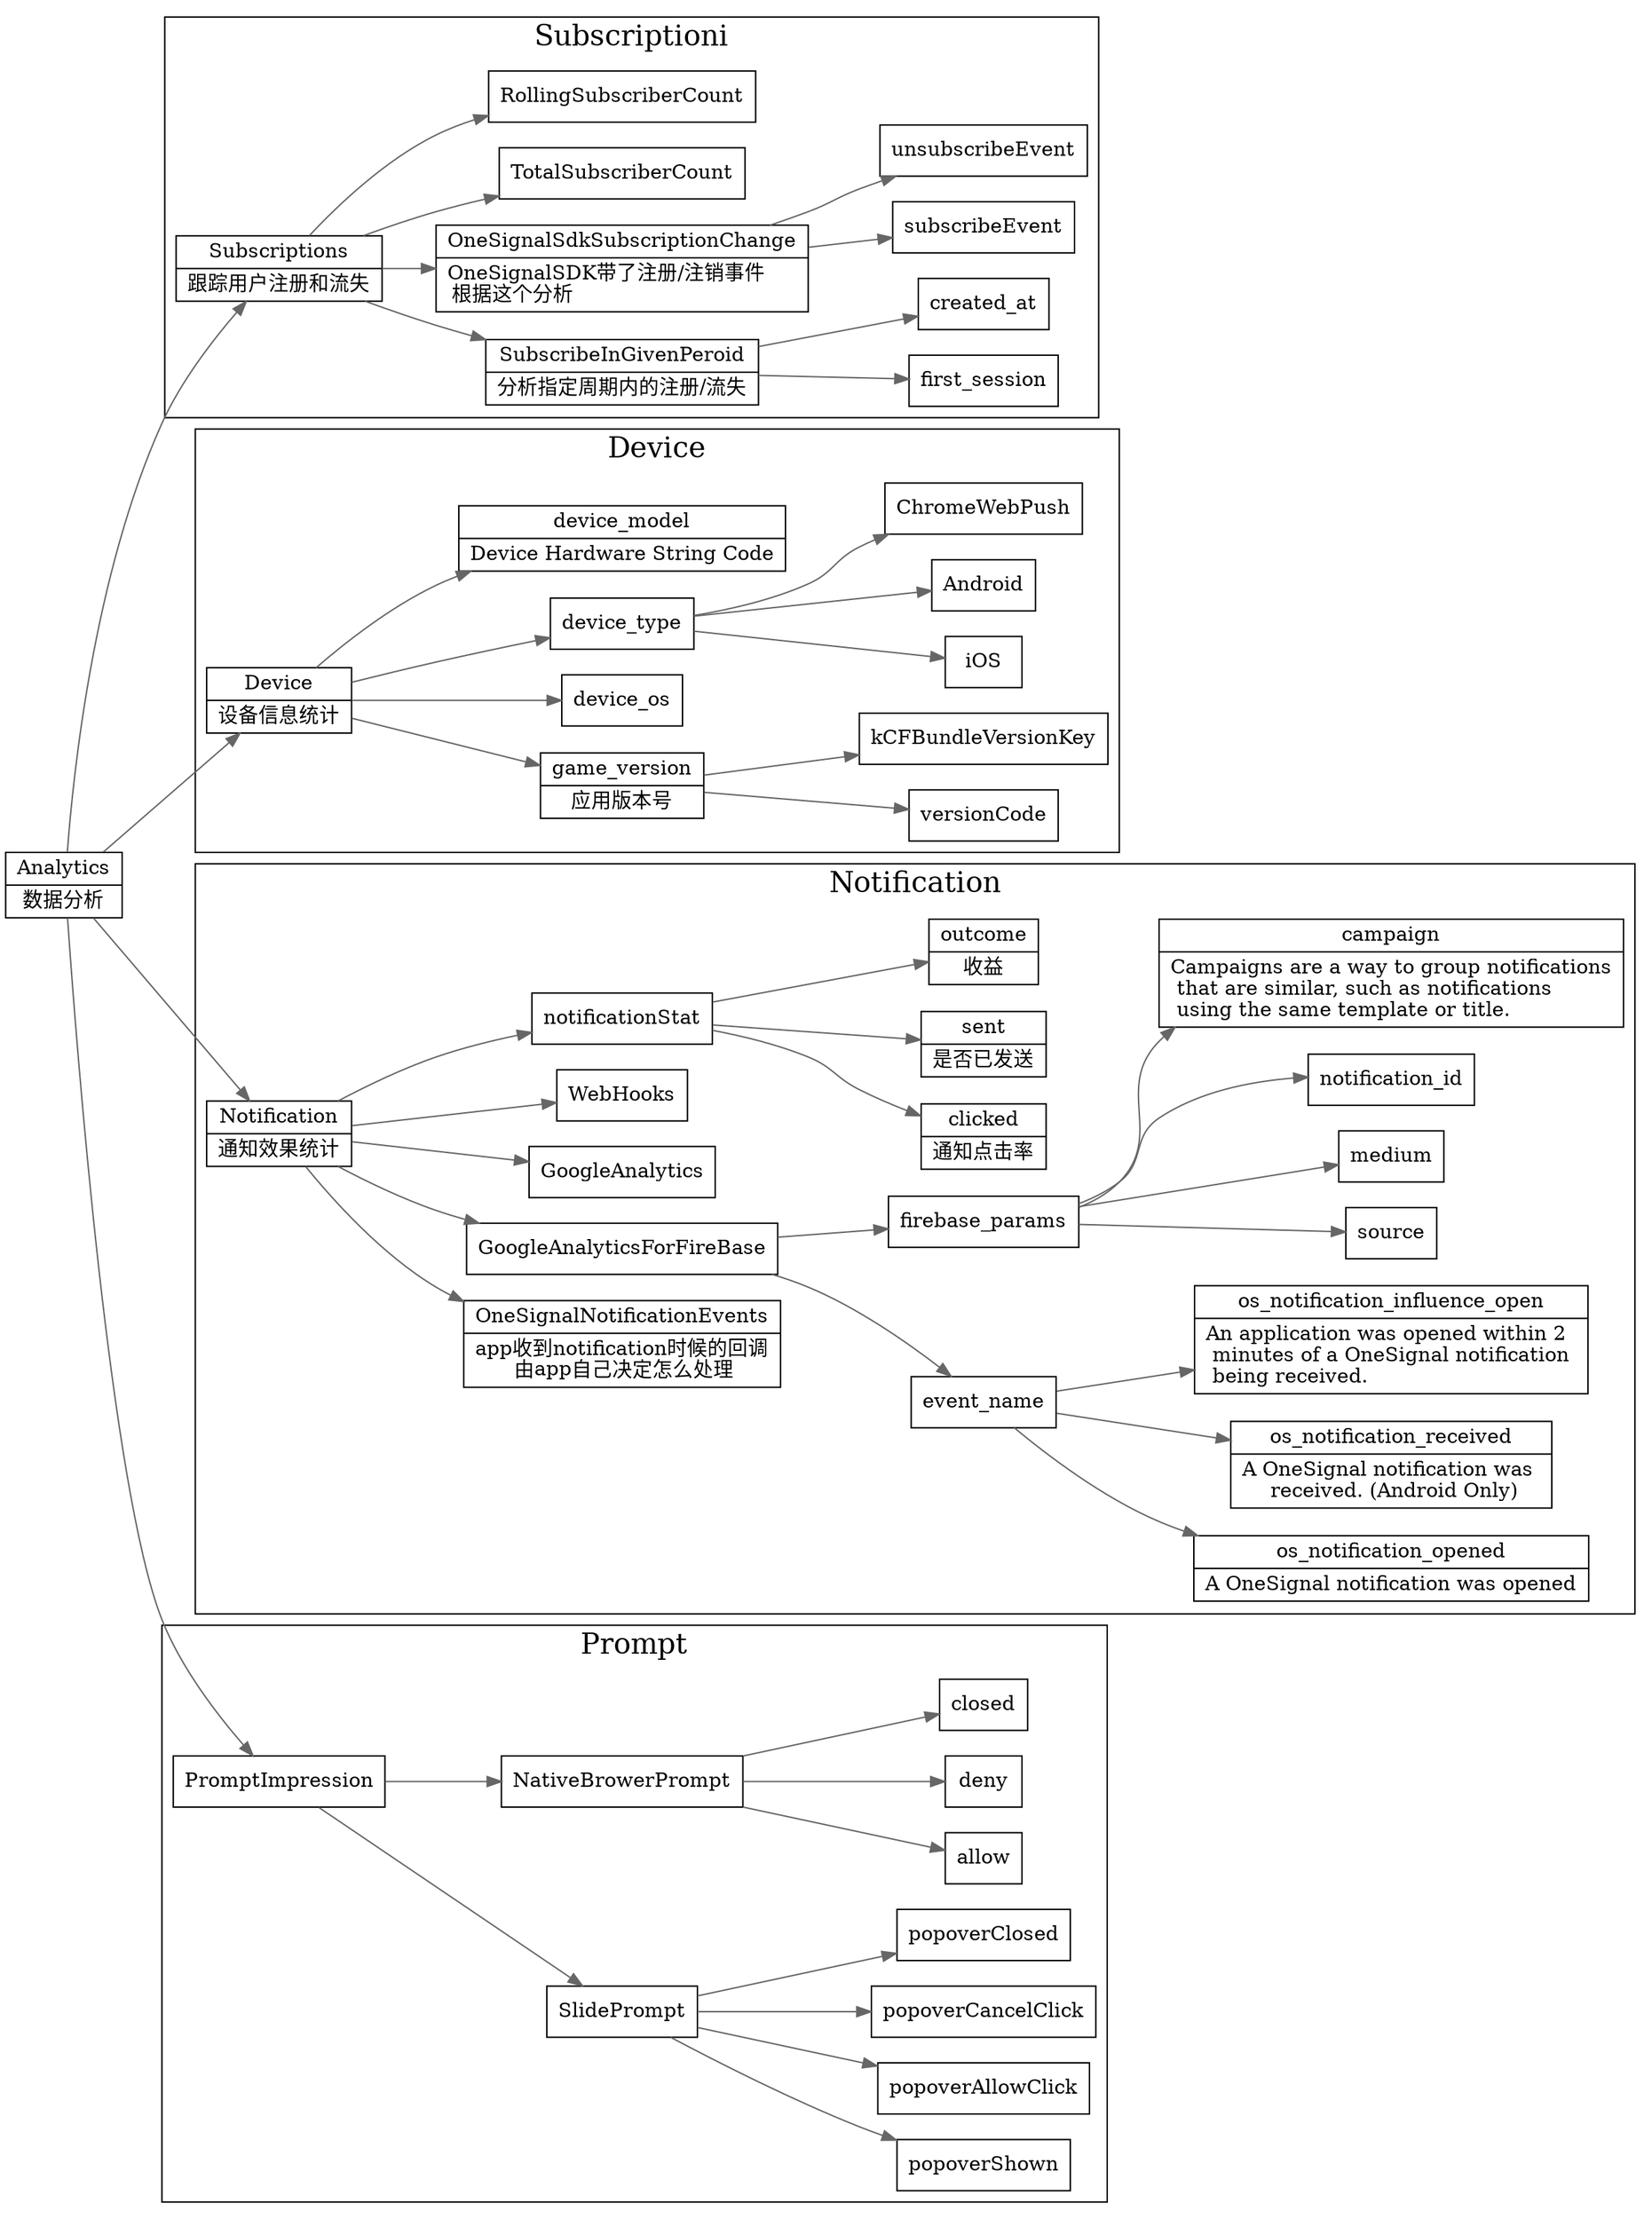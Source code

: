 digraph analytics_overview {
  node[shape=box];
  edge[color=gray40];
  newrank=true;
  rankdir=LR;
  Analytics -> {
    Subscriptions
    Device;
    Notification;
    PromptImpression;
  }
  Analytics[
    shape="record"
    label="{{
      Analytics|
      数据分析
    }}"
  ];
  subgraph cluster_Subscriptioni {
    graph[label="Subscriptioni";fontsize=20;];
    Subscriptions[
      shape="record"
      label="{{
        Subscriptions|
        跟踪用户注册和流失
      }}"
    ];
    SubscribeInGivenPeroid[
      shape="record"
      label="{{
        SubscribeInGivenPeroid|
        分析指定周期内的注册/流失
      }}"
    ];
    OneSignalSdkSubscriptionChange[
      shape="record"
      label="{{
        OneSignalSdkSubscriptionChange|
        OneSignalSDK带了注册/注销事件\l
        根据这个分析\l
      }}"
    ];

    Subscriptions -> {
      OneSignalSdkSubscriptionChange;
      SubscribeInGivenPeroid;
      TotalSubscriberCount;
      RollingSubscriberCount;
    }

    SubscribeInGivenPeroid -> {
      first_session;
      created_at;
    }

    OneSignalSdkSubscriptionChange -> {
      subscribeEvent;
      unsubscribeEvent;
    }
  }

  subgraph cluster_Device {
    graph[label="Device";fontsize=20;];
    Device[
      shape="record"
      label="{{
        Device|
        设备信息统计
      }}"
    ];
    Device -> {
      game_version;
      device_os;
      device_type;
      device_model;
    }
    game_version[
      shape="record"
      label="{{
        game_version|
        应用版本号
      }}"
    ];
    game_version -> {
      versionCode;
      kCFBundleVersionKey;
    }
    device_type -> {
      iOS;
      Android;
      ChromeWebPush;
    };
    device_model[
      shape="record"
      label="{{
        device_model|
        Device Hardware String Code
      }}"
    ];
  }

  subgraph cluster_Notification {
    graph[label="Notification";fontsize=20;];
    Notification[
      shape="record"
      label="{{
        Notification|
        通知效果统计
      }}"
    ];
    Notification -> {
      OneSignalNotificationEvents;
      GoogleAnalyticsForFireBase;
      GoogleAnalytics;
      WebHooks;
      notificationStat;
    }
    notificationStat -> {
      clicked;
      sent;
      outcome;
    }
    clicked[
      shape="record"
      label="{{
        clicked|
        通知点击率
      }}"
    ];
    sent[
      shape="record"
      label="{{
        sent|
        是否已发送
      }}"
    ];
    outcome[
      shape="record"
      label="{{
        outcome|
        收益
      }}"
    ];

    OneSignalNotificationEvents[
      shape="record"
      label="{{
        OneSignalNotificationEvents|
        app收到notification时候的回调\l
        由app自己决定怎么处理
      }}"
    ];

    GoogleAnalyticsForFireBase -> {
      event_name;
      firebase_params;
    }
    event_name -> {
      os_notification_opened;
      os_notification_received;
      os_notification_influence_open;
    };
    os_notification_opened[
      shape="record"
      label="{{
        os_notification_opened|
        A OneSignal notification was opened
      }}"
    ];
    os_notification_received[
      shape="record"
      label="{{
        os_notification_received|
        A OneSignal notification was \l 
        received. (Android Only)
      }}"
    ];
    os_notification_influence_open[
      shape="record"
      label="{{
        os_notification_influence_open|
        An application was opened within 2 \l 
        minutes of a OneSignal notification \l 
        being received.\l
      }}"
    ];
    firebase_params -> {
      source;
      medium;
      notification_id;
      campaign;
    }
    campaign[
      shape="record"
      label="{{
        campaign|
        Campaigns are a way to group notifications\l 
        that are similar, such as notifications\l 
        using the same template or title.\l
      }}"
    ];
  }

  subgraph cluster_Prompt {
    graph[label="Prompt";fontsize=20;];
    PromptImpression -> {
      SlidePrompt;
      NativeBrowerPrompt;
    }
    SlidePrompt -> {
      popoverShown;
      popoverAllowClick;
      popoverCancelClick;
      popoverClosed;
    }
    NativeBrowerPrompt -> {
      allow;
      deny;
      closed;
    }
  }

}
